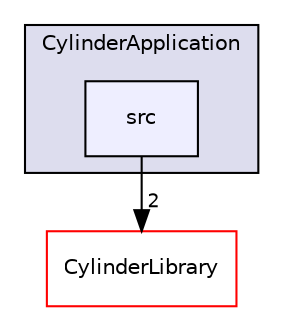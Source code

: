 digraph G {
  compound=true
  node [ fontsize=10, fontname="Helvetica"];
  edge [ labelfontsize=9, labelfontname="Helvetica"];
  subgraph clusterdir_C_3A_2FUsers_2Fsiham_2FDesktop_2FZylinder_2FExemple_5FCylinder_2FCylinderApplication_2F {
    graph [ bgcolor="#ddddee", pencolor="black", label="CylinderApplication" fontname="Helvetica", fontsize=10, URL="dir_C_3A_2FUsers_2Fsiham_2FDesktop_2FZylinder_2FExemple_5FCylinder_2FCylinderApplication_2F.html"]
  dir_C_3A_2FUsers_2Fsiham_2FDesktop_2FZylinder_2FExemple_5FCylinder_2FCylinderApplication_2Fsrc_2F [shape=box, label="src", style="filled", fillcolor="#eeeeff", pencolor="black", URL="dir_C_3A_2FUsers_2Fsiham_2FDesktop_2FZylinder_2FExemple_5FCylinder_2FCylinderApplication_2Fsrc_2F.html"];
  }
  dir_C_3A_2FUsers_2Fsiham_2FDesktop_2FZylinder_2FExemple_5FCylinder_2FCylinderLibrary_2F [shape=box label="CylinderLibrary" fillcolor="white" style="filled" color="red" URL="dir_C_3A_2FUsers_2Fsiham_2FDesktop_2FZylinder_2FExemple_5FCylinder_2FCylinderLibrary_2F.html"];
  dir_C_3A_2FUsers_2Fsiham_2FDesktop_2FZylinder_2FExemple_5FCylinder_2FCylinderApplication_2Fsrc_2F->dir_C_3A_2FUsers_2Fsiham_2FDesktop_2FZylinder_2FExemple_5FCylinder_2FCylinderLibrary_2F [headlabel="2", labeldistance=1.5 headhref="dir_000006_000007.html"];
}

